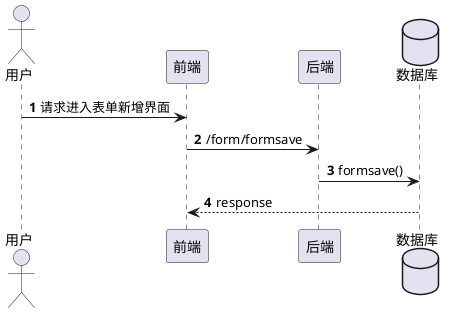 @startuml
'https://plantuml.com/sequence-diagram

autonumber

actor 用户
participant 前端
participant 后端
database 数据库

用户 -> 前端 : 请求进入表单新增界面
前端 -> 后端 : /form/formsave
后端 -> 数据库 : formsave()
前端 <-- 数据库 : response
@enduml

1.用户进入表单新增界面
2.前端向后端请求/form/formsave，参数：表单名称，表单编码
3.后端调用formsave(),将表单名称，表单编码保存到数据库
4.后端返回保存成功到前端。
